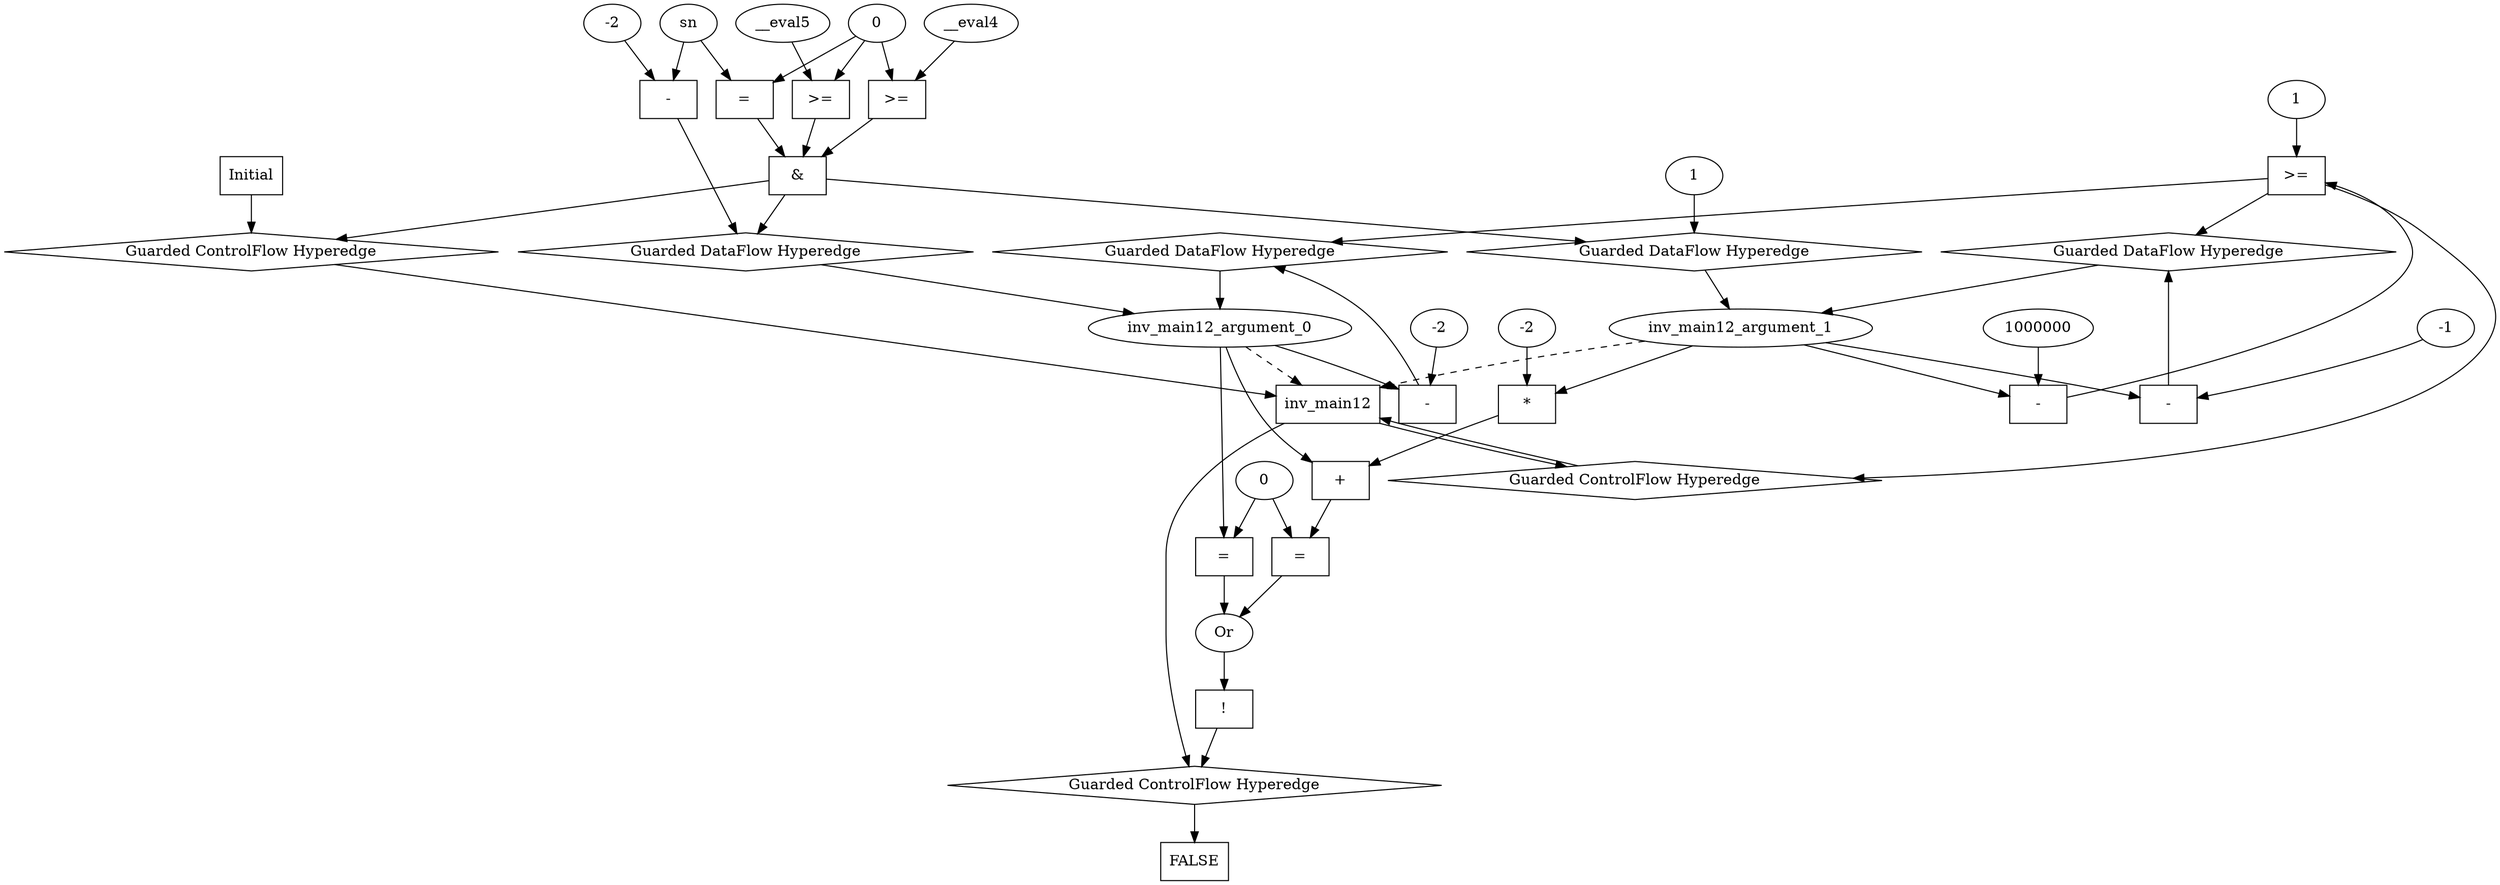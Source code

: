 digraph dag {
inv_main12 [label="inv_main12" shape="rect"];
FALSE [label="FALSE" shape="rect"];
Initial [label="Initial" shape="rect"];
ControlFowHyperEdge_0 [label="Guarded ControlFlow Hyperedge" shape="diamond"];
inv_main12 -> ControlFowHyperEdge_0[label=""]
ControlFowHyperEdge_0 -> inv_main12[label=""]
ControlFowHyperEdge_1 [label="Guarded ControlFlow Hyperedge" shape="diamond"];
Initial -> ControlFowHyperEdge_1[label=""]
ControlFowHyperEdge_1 -> inv_main12[label=""]
ControlFowHyperEdge_2 [label="Guarded ControlFlow Hyperedge" shape="diamond"];
inv_main12 -> ControlFowHyperEdge_2[label=""]
ControlFowHyperEdge_2 -> FALSE[label=""]
inv_main12_argument_0 [label="inv_main12_argument_0" shape="oval"];
inv_main12_argument_0 -> inv_main12[label="" style="dashed"]
inv_main12_argument_1 [label="inv_main12_argument_1" shape="oval"];
inv_main12_argument_1 -> inv_main12[label="" style="dashed"]

xxxinv_main12___inv_main12_0xxxguard_0_node_0 [label=">=" shape="rect"];
xxxinv_main12___inv_main12_0xxxguard_0_node_1 [label="-" shape="rect"];
xxxinv_main12___inv_main12_0xxxguard_0_node_2 [label="1000000"];
xxxinv_main12___inv_main12_0xxxguard_0_node_4 [label="1"];
xxxinv_main12___inv_main12_0xxxguard_0_node_1->xxxinv_main12___inv_main12_0xxxguard_0_node_0
xxxinv_main12___inv_main12_0xxxguard_0_node_4->xxxinv_main12___inv_main12_0xxxguard_0_node_0
xxxinv_main12___inv_main12_0xxxguard_0_node_2->xxxinv_main12___inv_main12_0xxxguard_0_node_1
inv_main12_argument_1->xxxinv_main12___inv_main12_0xxxguard_0_node_1

xxxinv_main12___inv_main12_0xxxguard_0_node_0->ControlFowHyperEdge_0 [label=""];
xxxinv_main12___inv_main12_0xxxdataFlow_0_node_0 [label="-" shape="rect"];
xxxinv_main12___inv_main12_0xxxdataFlow_0_node_2 [label="-2"];
inv_main12_argument_0->xxxinv_main12___inv_main12_0xxxdataFlow_0_node_0
xxxinv_main12___inv_main12_0xxxdataFlow_0_node_2->xxxinv_main12___inv_main12_0xxxdataFlow_0_node_0

xxxinv_main12___inv_main12_0xxxdataFlow_0_node_0->DataFowHyperEdge_0_inv_main12_argument_0 [label=""];
xxxinv_main12___inv_main12_0xxxdataFlow1_node_0 [label="-" shape="rect"];
xxxinv_main12___inv_main12_0xxxdataFlow1_node_2 [label="-1"];
inv_main12_argument_1->xxxinv_main12___inv_main12_0xxxdataFlow1_node_0
xxxinv_main12___inv_main12_0xxxdataFlow1_node_2->xxxinv_main12___inv_main12_0xxxdataFlow1_node_0

xxxinv_main12___inv_main12_0xxxdataFlow1_node_0->DataFowHyperEdge_0_inv_main12_argument_1 [label=""];
xxxinv_main12___Initial_1xxx_and [label="&" shape="rect"];
xxxinv_main12___Initial_1xxxguard_0_node_0 [label=">=" shape="rect"];
xxxinv_main12___Initial_1xxxguard_0_node_1 [label="__eval5"];
xxxinv_main12___Initial_1xxxguard_0_node_2 [label="0"];
xxxinv_main12___Initial_1xxxguard_0_node_1->xxxinv_main12___Initial_1xxxguard_0_node_0
xxxinv_main12___Initial_1xxxguard_0_node_2->xxxinv_main12___Initial_1xxxguard_0_node_0

xxxinv_main12___Initial_1xxxguard_0_node_0->xxxinv_main12___Initial_1xxx_and [label=""];
xxxinv_main12___Initial_1xxxguard1_node_0 [label=">=" shape="rect"];
xxxinv_main12___Initial_1xxxguard1_node_1 [label="__eval4"];
xxxinv_main12___Initial_1xxxguard1_node_1->xxxinv_main12___Initial_1xxxguard1_node_0
xxxinv_main12___Initial_1xxxguard_0_node_2->xxxinv_main12___Initial_1xxxguard1_node_0

xxxinv_main12___Initial_1xxxguard1_node_0->xxxinv_main12___Initial_1xxx_and [label=""];
xxxinv_main12___Initial_1xxxguard2_node_0 [label="=" shape="rect"];
xxxinv_main12___Initial_1xxxguard_0_node_2->xxxinv_main12___Initial_1xxxguard2_node_0
xxxinv_main12___Initial_1xxxdataFlow_0_node_1->xxxinv_main12___Initial_1xxxguard2_node_0

xxxinv_main12___Initial_1xxxguard2_node_0->xxxinv_main12___Initial_1xxx_and [label=""];
xxxinv_main12___Initial_1xxx_and->ControlFowHyperEdge_1 [label=""];
xxxinv_main12___Initial_1xxxdataFlow_0_node_0 [label="-" shape="rect"];
xxxinv_main12___Initial_1xxxdataFlow_0_node_1 [label="sn"];
xxxinv_main12___Initial_1xxxdataFlow_0_node_2 [label="-2"];
xxxinv_main12___Initial_1xxxdataFlow_0_node_1->xxxinv_main12___Initial_1xxxdataFlow_0_node_0
xxxinv_main12___Initial_1xxxdataFlow_0_node_2->xxxinv_main12___Initial_1xxxdataFlow_0_node_0

xxxinv_main12___Initial_1xxxdataFlow_0_node_0->DataFowHyperEdge_1_inv_main12_argument_0 [label=""];
xxxinv_main12___Initial_1xxxdataFlow1_node_0 [label="1"];

xxxinv_main12___Initial_1xxxdataFlow1_node_0->DataFowHyperEdge_1_inv_main12_argument_1 [label=""];
xxxFALSE___inv_main12_2xxxguard_0_node_0 [label="!" shape="rect"];
xxxFALSE___inv_main12_2xxxguard_0_node_1 [label="Or"];
xxxFALSE___inv_main12_2xxxguard_0_node_2 [label="=" shape="rect"];
xxxFALSE___inv_main12_2xxxguard_0_node_3 [label="+" shape="rect"];
xxxFALSE___inv_main12_2xxxguard_0_node_5 [label="*" shape="rect"];
xxxFALSE___inv_main12_2xxxguard_0_node_6 [label="-2"];
xxxFALSE___inv_main12_2xxxguard_0_node_8 [label="0"];
xxxFALSE___inv_main12_2xxxguard_0_node_9 [label="=" shape="rect"];
xxxFALSE___inv_main12_2xxxguard_0_node_1->xxxFALSE___inv_main12_2xxxguard_0_node_0
xxxFALSE___inv_main12_2xxxguard_0_node_2->xxxFALSE___inv_main12_2xxxguard_0_node_1
xxxFALSE___inv_main12_2xxxguard_0_node_9->xxxFALSE___inv_main12_2xxxguard_0_node_1
xxxFALSE___inv_main12_2xxxguard_0_node_3->xxxFALSE___inv_main12_2xxxguard_0_node_2
xxxFALSE___inv_main12_2xxxguard_0_node_8->xxxFALSE___inv_main12_2xxxguard_0_node_2
inv_main12_argument_0->xxxFALSE___inv_main12_2xxxguard_0_node_3
xxxFALSE___inv_main12_2xxxguard_0_node_5->xxxFALSE___inv_main12_2xxxguard_0_node_3
inv_main12_argument_1->xxxFALSE___inv_main12_2xxxguard_0_node_5
xxxFALSE___inv_main12_2xxxguard_0_node_6->xxxFALSE___inv_main12_2xxxguard_0_node_5
inv_main12_argument_0->xxxFALSE___inv_main12_2xxxguard_0_node_9
xxxFALSE___inv_main12_2xxxguard_0_node_8->xxxFALSE___inv_main12_2xxxguard_0_node_9

xxxFALSE___inv_main12_2xxxguard_0_node_0->ControlFowHyperEdge_2 [label=""];
DataFowHyperEdge_0_inv_main12_argument_0 [label="Guarded DataFlow Hyperedge" shape="diamond"];
DataFowHyperEdge_0_inv_main12_argument_0 -> inv_main12_argument_0[label=""]
xxxinv_main12___inv_main12_0xxxguard_0_node_0 -> DataFowHyperEdge_0_inv_main12_argument_0[label=""]
DataFowHyperEdge_0_inv_main12_argument_1 [label="Guarded DataFlow Hyperedge" shape="diamond"];
DataFowHyperEdge_0_inv_main12_argument_1 -> inv_main12_argument_1[label=""]
xxxinv_main12___inv_main12_0xxxguard_0_node_0 -> DataFowHyperEdge_0_inv_main12_argument_1[label=""]
DataFowHyperEdge_1_inv_main12_argument_0 [label="Guarded DataFlow Hyperedge" shape="diamond"];
DataFowHyperEdge_1_inv_main12_argument_0 -> inv_main12_argument_0[label=""]
xxxinv_main12___Initial_1xxx_and -> DataFowHyperEdge_1_inv_main12_argument_0[label=""]
DataFowHyperEdge_1_inv_main12_argument_1 [label="Guarded DataFlow Hyperedge" shape="diamond"];
DataFowHyperEdge_1_inv_main12_argument_1 -> inv_main12_argument_1[label=""]
xxxinv_main12___Initial_1xxx_and -> DataFowHyperEdge_1_inv_main12_argument_1[label=""]
}
